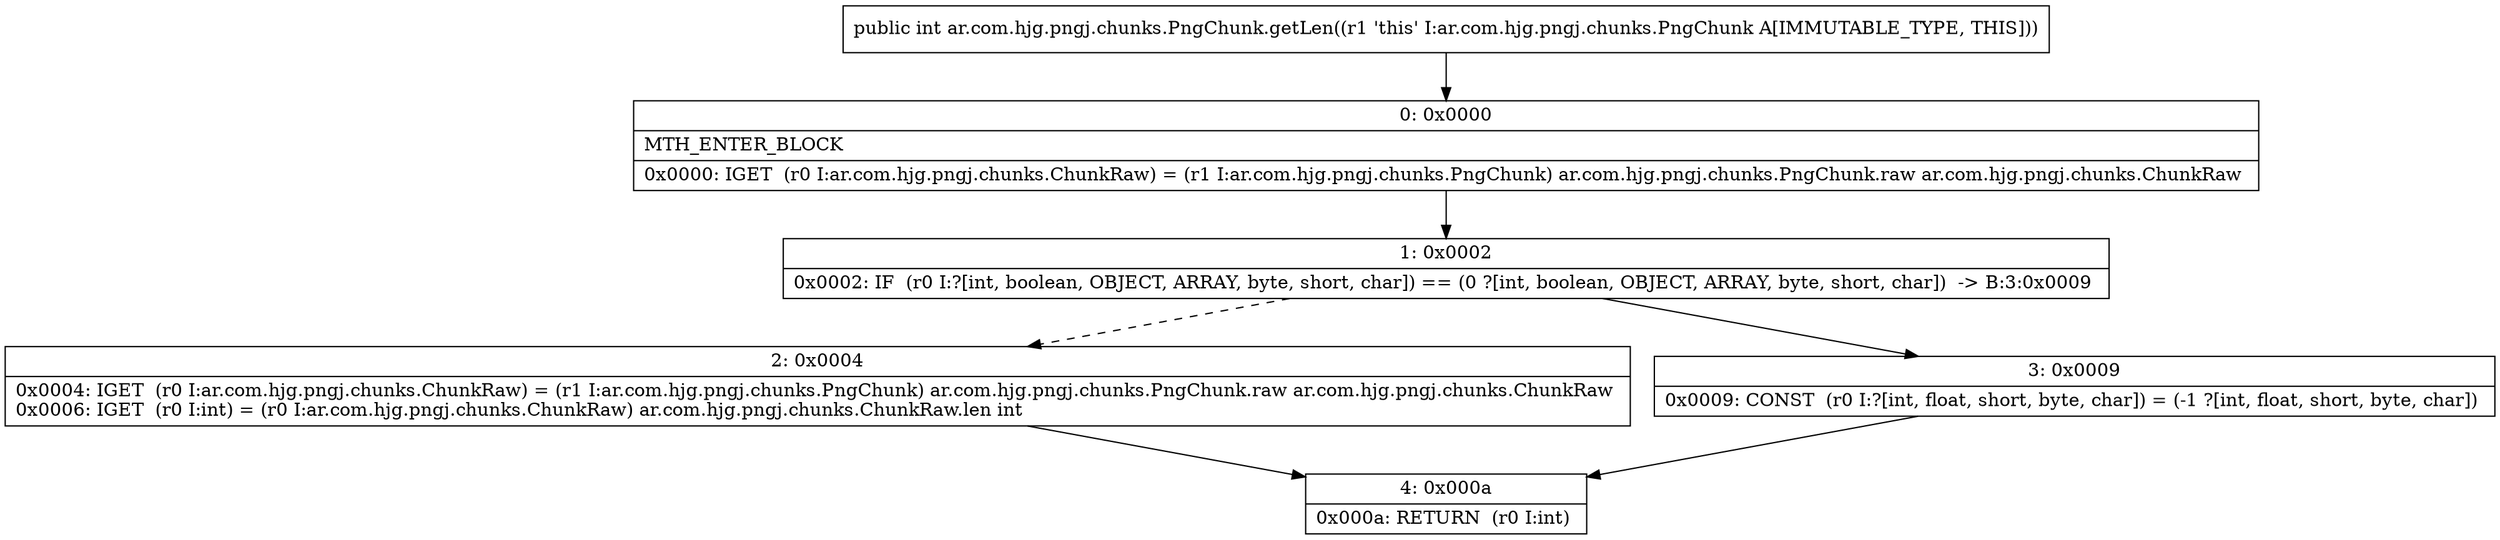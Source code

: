 digraph "CFG forar.com.hjg.pngj.chunks.PngChunk.getLen()I" {
Node_0 [shape=record,label="{0\:\ 0x0000|MTH_ENTER_BLOCK\l|0x0000: IGET  (r0 I:ar.com.hjg.pngj.chunks.ChunkRaw) = (r1 I:ar.com.hjg.pngj.chunks.PngChunk) ar.com.hjg.pngj.chunks.PngChunk.raw ar.com.hjg.pngj.chunks.ChunkRaw \l}"];
Node_1 [shape=record,label="{1\:\ 0x0002|0x0002: IF  (r0 I:?[int, boolean, OBJECT, ARRAY, byte, short, char]) == (0 ?[int, boolean, OBJECT, ARRAY, byte, short, char])  \-\> B:3:0x0009 \l}"];
Node_2 [shape=record,label="{2\:\ 0x0004|0x0004: IGET  (r0 I:ar.com.hjg.pngj.chunks.ChunkRaw) = (r1 I:ar.com.hjg.pngj.chunks.PngChunk) ar.com.hjg.pngj.chunks.PngChunk.raw ar.com.hjg.pngj.chunks.ChunkRaw \l0x0006: IGET  (r0 I:int) = (r0 I:ar.com.hjg.pngj.chunks.ChunkRaw) ar.com.hjg.pngj.chunks.ChunkRaw.len int \l}"];
Node_3 [shape=record,label="{3\:\ 0x0009|0x0009: CONST  (r0 I:?[int, float, short, byte, char]) = (\-1 ?[int, float, short, byte, char]) \l}"];
Node_4 [shape=record,label="{4\:\ 0x000a|0x000a: RETURN  (r0 I:int) \l}"];
MethodNode[shape=record,label="{public int ar.com.hjg.pngj.chunks.PngChunk.getLen((r1 'this' I:ar.com.hjg.pngj.chunks.PngChunk A[IMMUTABLE_TYPE, THIS])) }"];
MethodNode -> Node_0;
Node_0 -> Node_1;
Node_1 -> Node_2[style=dashed];
Node_1 -> Node_3;
Node_2 -> Node_4;
Node_3 -> Node_4;
}

